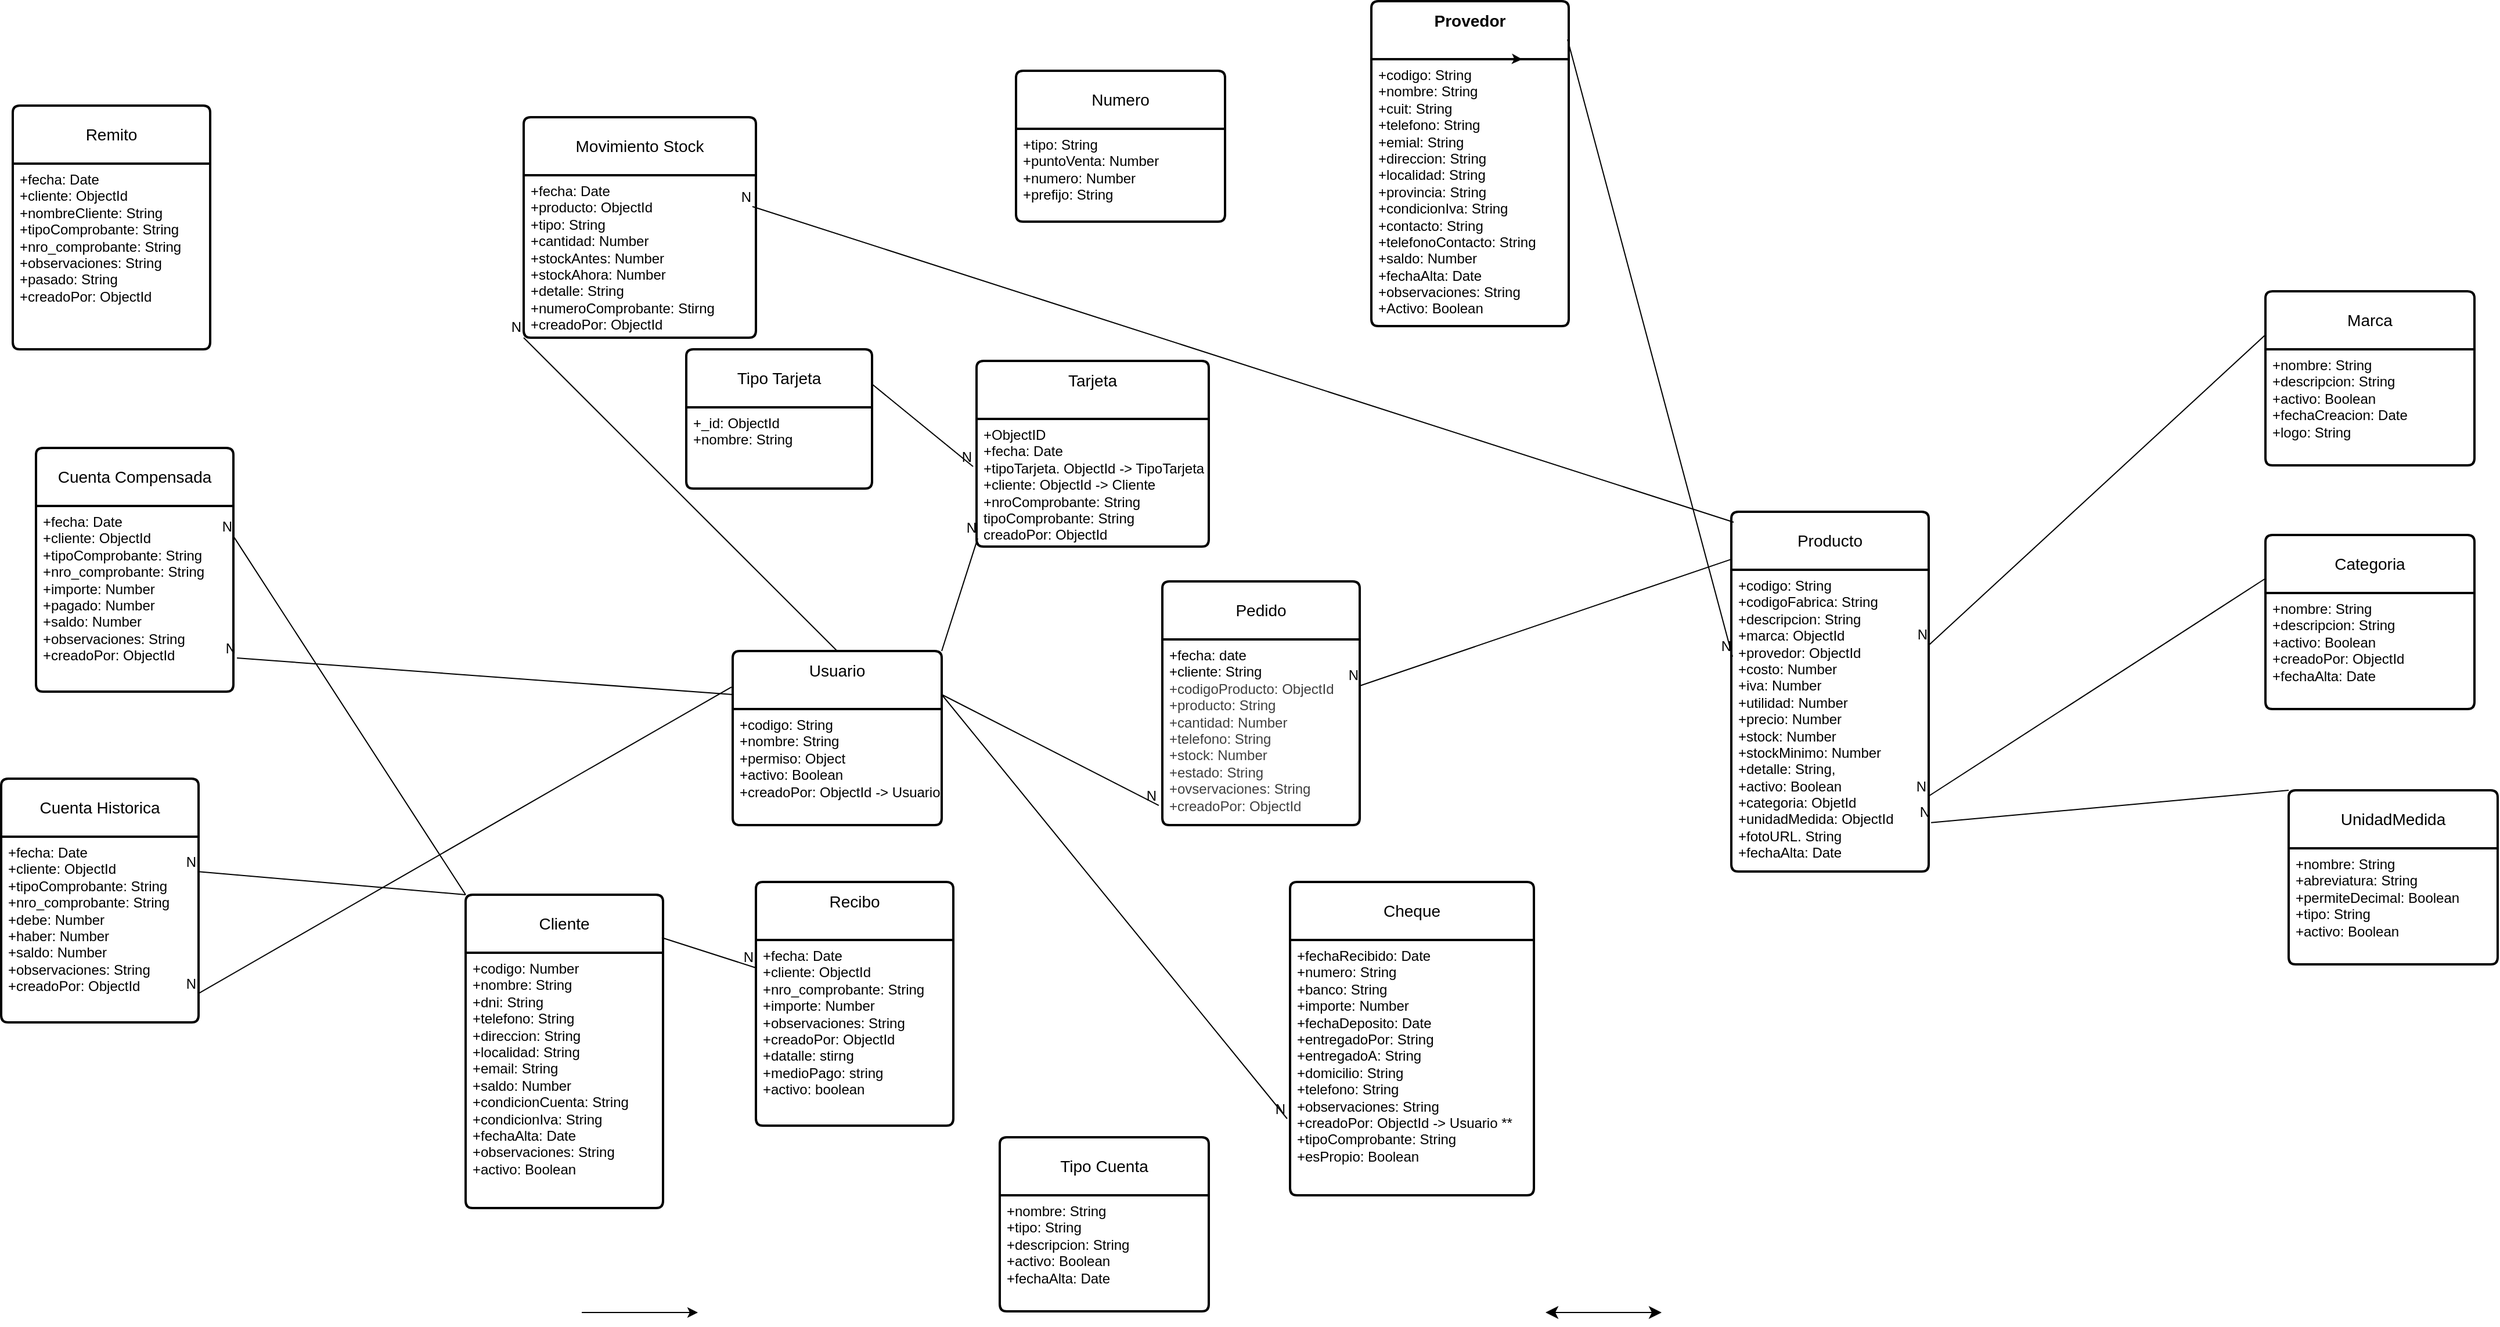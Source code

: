 <mxfile>
    <diagram id="AMF_PIOx8q4Wsd7yPMV6" name="Página-1">
        <mxGraphModel dx="1833" dy="599" grid="1" gridSize="10" guides="1" tooltips="1" connect="1" arrows="1" fold="1" page="1" pageScale="1" pageWidth="827" pageHeight="1169" math="0" shadow="0">
            <root>
                <mxCell id="0"/>
                <mxCell id="1" parent="0"/>
                <mxCell id="78" style="edgeStyle=none;html=1;" parent="1" source="46" target="45" edge="1">
                    <mxGeometry relative="1" as="geometry"/>
                </mxCell>
                <mxCell id="18" value="Tarjeta&lt;div&gt;&lt;br&gt;&lt;/div&gt;" style="swimlane;childLayout=stackLayout;horizontal=1;startSize=50;horizontalStack=0;rounded=1;fontSize=14;fontStyle=0;strokeWidth=2;resizeParent=0;resizeLast=1;shadow=0;dashed=0;align=center;arcSize=4;whiteSpace=wrap;html=1;" parent="1" vertex="1">
                    <mxGeometry x="290" y="350" width="200" height="160" as="geometry"/>
                </mxCell>
                <mxCell id="19" value="+ObjectID&lt;div&gt;+fecha: Date&lt;/div&gt;&lt;div&gt;+tipoTarjeta. ObjectId -&amp;gt; TipoTarjeta&lt;/div&gt;&lt;div&gt;+cliente: ObjectId -&amp;gt; Cliente&lt;/div&gt;&lt;div&gt;+nroComprobante: String&lt;/div&gt;&lt;div&gt;tipoComprobante: String&lt;/div&gt;&lt;div&gt;creadoPor: ObjectId&lt;/div&gt;" style="align=left;strokeColor=none;fillColor=none;spacingLeft=4;fontSize=12;verticalAlign=top;resizable=0;rotatable=0;part=1;html=1;" parent="18" vertex="1">
                    <mxGeometry y="50" width="200" height="110" as="geometry"/>
                </mxCell>
                <mxCell id="20" value="Tipo Tarjeta" style="swimlane;childLayout=stackLayout;horizontal=1;startSize=50;horizontalStack=0;rounded=1;fontSize=14;fontStyle=0;strokeWidth=2;resizeParent=0;resizeLast=1;shadow=0;dashed=0;align=center;arcSize=4;whiteSpace=wrap;html=1;" parent="1" vertex="1">
                    <mxGeometry x="40" y="340" width="160" height="120" as="geometry"/>
                </mxCell>
                <mxCell id="21" value="+_id: ObjectId&lt;div&gt;+nombre: String&lt;/div&gt;" style="align=left;strokeColor=none;fillColor=none;spacingLeft=4;fontSize=12;verticalAlign=top;resizable=0;rotatable=0;part=1;html=1;" parent="20" vertex="1">
                    <mxGeometry y="50" width="160" height="70" as="geometry"/>
                </mxCell>
                <mxCell id="26" value="" style="endArrow=none;html=1;rounded=0;entryX=-0.015;entryY=0.373;entryDx=0;entryDy=0;entryPerimeter=0;exitX=1;exitY=0.25;exitDx=0;exitDy=0;" parent="1" source="20" target="19" edge="1">
                    <mxGeometry relative="1" as="geometry">
                        <mxPoint x="190" y="179.5" as="sourcePoint"/>
                        <mxPoint x="350" y="179.5" as="targetPoint"/>
                    </mxGeometry>
                </mxCell>
                <mxCell id="27" value="N" style="resizable=0;html=1;whiteSpace=wrap;align=right;verticalAlign=bottom;" parent="26" connectable="0" vertex="1">
                    <mxGeometry x="1" relative="1" as="geometry"/>
                </mxCell>
                <mxCell id="29" value="Provedor&lt;div&gt;&lt;br&gt;&lt;/div&gt;" style="swimlane;childLayout=stackLayout;horizontal=1;startSize=50;horizontalStack=0;rounded=1;fontSize=14;fontStyle=1;strokeWidth=2;resizeParent=0;resizeLast=1;shadow=0;dashed=0;align=center;arcSize=4;whiteSpace=wrap;html=1;" parent="1" vertex="1">
                    <mxGeometry x="630" y="40" width="170" height="280" as="geometry"/>
                </mxCell>
                <mxCell id="30" value="+codigo: String&lt;div&gt;+nombre: String&lt;/div&gt;&lt;div&gt;+cuit: String&lt;/div&gt;&lt;div&gt;+telefono: String&lt;/div&gt;&lt;div&gt;+emial: String&lt;/div&gt;&lt;div&gt;+direccion: String&lt;/div&gt;&lt;div&gt;+localidad: String&lt;/div&gt;&lt;div&gt;+provincia: String&lt;/div&gt;&lt;div&gt;+condicionIva: String&lt;/div&gt;&lt;div&gt;+contacto: String&lt;/div&gt;&lt;div&gt;+telefonoContacto: String&lt;/div&gt;&lt;div&gt;+saldo: Number&lt;/div&gt;&lt;div&gt;+fechaAlta: Date&lt;/div&gt;&lt;div&gt;+observaciones: String&lt;/div&gt;&lt;div&gt;+Activo: Boolean&lt;/div&gt;" style="align=left;strokeColor=none;fillColor=none;spacingLeft=4;fontSize=12;verticalAlign=top;resizable=0;rotatable=0;part=1;html=1;" parent="29" vertex="1">
                    <mxGeometry y="50" width="170" height="230" as="geometry"/>
                </mxCell>
                <mxCell id="44" style="edgeStyle=none;html=1;exitX=0.75;exitY=0;exitDx=0;exitDy=0;entryX=0.765;entryY=0.179;entryDx=0;entryDy=0;entryPerimeter=0;" parent="29" source="30" target="29" edge="1">
                    <mxGeometry relative="1" as="geometry"/>
                </mxCell>
                <mxCell id="32" value="Usuario&lt;div&gt;&lt;br&gt;&lt;/div&gt;" style="swimlane;childLayout=stackLayout;horizontal=1;startSize=50;horizontalStack=0;rounded=1;fontSize=14;fontStyle=0;strokeWidth=2;resizeParent=0;resizeLast=1;shadow=0;dashed=0;align=center;arcSize=4;whiteSpace=wrap;html=1;" parent="1" vertex="1">
                    <mxGeometry x="80" y="600" width="180" height="150" as="geometry"/>
                </mxCell>
                <mxCell id="33" value="+codigo: String&lt;div&gt;+nombre: String&lt;/div&gt;&lt;div&gt;+permiso: Object&lt;/div&gt;&lt;div&gt;+activo: Boolean&lt;/div&gt;&lt;div&gt;+creadoPor: ObjectId -&amp;gt; Usuario&lt;/div&gt;&lt;div&gt;&lt;br&gt;&lt;/div&gt;" style="align=left;strokeColor=none;fillColor=none;spacingLeft=4;fontSize=12;verticalAlign=top;resizable=0;rotatable=0;part=1;html=1;" parent="32" vertex="1">
                    <mxGeometry y="50" width="180" height="100" as="geometry"/>
                </mxCell>
                <mxCell id="34" value="&lt;div&gt;UnidadMedida&lt;/div&gt;" style="swimlane;childLayout=stackLayout;horizontal=1;startSize=50;horizontalStack=0;rounded=1;fontSize=14;fontStyle=0;strokeWidth=2;resizeParent=0;resizeLast=1;shadow=0;dashed=0;align=center;arcSize=4;whiteSpace=wrap;html=1;" parent="1" vertex="1">
                    <mxGeometry x="1420" y="720" width="180" height="150" as="geometry"/>
                </mxCell>
                <mxCell id="35" value="&lt;div&gt;+nombre: String&lt;/div&gt;&lt;div&gt;+abreviatura: String&lt;/div&gt;&lt;div&gt;+permiteDecimal: Boolean&lt;/div&gt;&lt;div&gt;+tipo: String&lt;/div&gt;&lt;div&gt;+activo: Boolean&lt;/div&gt;&lt;div&gt;&lt;br&gt;&lt;/div&gt;" style="align=left;strokeColor=none;fillColor=none;spacingLeft=4;fontSize=12;verticalAlign=top;resizable=0;rotatable=0;part=1;html=1;" parent="34" vertex="1">
                    <mxGeometry y="50" width="180" height="100" as="geometry"/>
                </mxCell>
                <mxCell id="36" value="&lt;div&gt;Tipo Cuenta&lt;/div&gt;" style="swimlane;childLayout=stackLayout;horizontal=1;startSize=50;horizontalStack=0;rounded=1;fontSize=14;fontStyle=0;strokeWidth=2;resizeParent=0;resizeLast=1;shadow=0;dashed=0;align=center;arcSize=4;whiteSpace=wrap;html=1;" parent="1" vertex="1">
                    <mxGeometry x="310" y="1019" width="180" height="150" as="geometry"/>
                </mxCell>
                <mxCell id="37" value="&lt;div&gt;+nombre: String&lt;/div&gt;&lt;div&gt;+tipo: String&lt;/div&gt;&lt;div&gt;+descripcion: String&lt;/div&gt;&lt;div&gt;+activo: Boolean&lt;/div&gt;&lt;div&gt;&lt;span style=&quot;background-color: transparent;&quot;&gt;+fechaAlta: Date&lt;/span&gt;&lt;/div&gt;" style="align=left;strokeColor=none;fillColor=none;spacingLeft=4;fontSize=12;verticalAlign=top;resizable=0;rotatable=0;part=1;html=1;" parent="36" vertex="1">
                    <mxGeometry y="50" width="180" height="100" as="geometry"/>
                </mxCell>
                <mxCell id="38" value="&lt;div&gt;Producto&lt;/div&gt;" style="swimlane;childLayout=stackLayout;horizontal=1;startSize=50;horizontalStack=0;rounded=1;fontSize=14;fontStyle=0;strokeWidth=2;resizeParent=0;resizeLast=1;shadow=0;dashed=0;align=center;arcSize=4;whiteSpace=wrap;html=1;" parent="1" vertex="1">
                    <mxGeometry x="940" y="480" width="170" height="310" as="geometry"/>
                </mxCell>
                <mxCell id="39" value="+codigo: String&lt;div&gt;+codigoFabrica: String&lt;/div&gt;&lt;div&gt;+descripcion: String&lt;/div&gt;&lt;div&gt;+marca: ObjectId&lt;/div&gt;&lt;div&gt;+provedor: ObjectId&lt;/div&gt;&lt;div&gt;+costo: Number&lt;/div&gt;&lt;div&gt;+iva: Number&lt;/div&gt;&lt;div&gt;+utilidad: Number&lt;/div&gt;&lt;div&gt;+precio: Number&lt;/div&gt;&lt;div&gt;+stock: Number&lt;/div&gt;&lt;div&gt;+stockMinimo: Number&lt;/div&gt;&lt;div&gt;+detalle: String,&lt;/div&gt;&lt;div&gt;+activo: Boolean&lt;/div&gt;&lt;div&gt;+categoria: ObjetId&lt;/div&gt;&lt;div&gt;+unidadMedida: ObjectId&lt;/div&gt;&lt;div&gt;+fotoURL. String&lt;/div&gt;&lt;div&gt;+fechaAlta: Date&lt;/div&gt;" style="align=left;strokeColor=none;fillColor=none;spacingLeft=4;fontSize=12;verticalAlign=top;resizable=0;rotatable=0;part=1;html=1;" parent="38" vertex="1">
                    <mxGeometry y="50" width="170" height="260" as="geometry"/>
                </mxCell>
                <mxCell id="42" value="" style="endArrow=none;html=1;rounded=0;entryX=1.012;entryY=0.838;entryDx=0;entryDy=0;entryPerimeter=0;exitX=0;exitY=0;exitDx=0;exitDy=0;" parent="1" source="34" target="39" edge="1">
                    <mxGeometry relative="1" as="geometry">
                        <mxPoint x="210" y="560" as="sourcePoint"/>
                        <mxPoint x="257" y="561.5" as="targetPoint"/>
                    </mxGeometry>
                </mxCell>
                <mxCell id="43" value="N" style="resizable=0;html=1;whiteSpace=wrap;align=right;verticalAlign=bottom;" parent="42" connectable="0" vertex="1">
                    <mxGeometry x="1" relative="1" as="geometry"/>
                </mxCell>
                <mxCell id="45" value="&lt;div&gt;Pedido&lt;/div&gt;" style="swimlane;childLayout=stackLayout;horizontal=1;startSize=50;horizontalStack=0;rounded=1;fontSize=14;fontStyle=0;strokeWidth=2;resizeParent=0;resizeLast=1;shadow=0;dashed=0;align=center;arcSize=4;whiteSpace=wrap;html=1;" parent="1" vertex="1">
                    <mxGeometry x="450" y="540" width="170" height="210" as="geometry"/>
                </mxCell>
                <mxCell id="46" value="+fecha: date&lt;div&gt;+cliente: String&lt;/div&gt;&lt;div&gt;&lt;span style=&quot;color: rgb(63, 63, 63);&quot;&gt;+codigoProducto: ObjectId&lt;/span&gt;&lt;/div&gt;&lt;div&gt;&lt;span style=&quot;color: rgb(63, 63, 63);&quot;&gt;+producto: String&lt;/span&gt;&lt;span style=&quot;color: rgb(63, 63, 63);&quot;&gt;&lt;/span&gt;&lt;/div&gt;&lt;div&gt;&lt;span style=&quot;color: rgb(63, 63, 63);&quot;&gt;+cantidad: Number&lt;/span&gt;&lt;/div&gt;&lt;div&gt;&lt;span style=&quot;color: rgb(63, 63, 63);&quot;&gt;+telefono: String&lt;/span&gt;&lt;/div&gt;&lt;div&gt;&lt;span style=&quot;color: rgb(63, 63, 63);&quot;&gt;+stock: Number&lt;/span&gt;&lt;span style=&quot;color: rgb(63, 63, 63);&quot;&gt;&lt;/span&gt;&lt;/div&gt;&lt;div&gt;&lt;span style=&quot;color: rgb(63, 63, 63);&quot;&gt;+estado: String&lt;/span&gt;&lt;/div&gt;&lt;div&gt;&lt;span style=&quot;color: rgb(63, 63, 63);&quot;&gt;+ovservaciones: String&lt;/span&gt;&lt;span style=&quot;color: rgb(63, 63, 63);&quot;&gt;&lt;/span&gt;&lt;/div&gt;&lt;div&gt;&lt;span style=&quot;color: rgb(63, 63, 63);&quot;&gt;+creadoPor: ObjectId&lt;/span&gt;&lt;span style=&quot;color: rgb(63, 63, 63);&quot;&gt;&lt;/span&gt;&lt;/div&gt;" style="align=left;strokeColor=none;fillColor=none;spacingLeft=4;fontSize=12;verticalAlign=top;resizable=0;rotatable=0;part=1;html=1;" parent="45" vertex="1">
                    <mxGeometry y="50" width="170" height="160" as="geometry"/>
                </mxCell>
                <mxCell id="49" value="" style="endArrow=none;html=1;rounded=0;entryX=-0.018;entryY=0.894;entryDx=0;entryDy=0;entryPerimeter=0;exitX=1;exitY=0.25;exitDx=0;exitDy=0;" parent="1" source="32" target="46" edge="1">
                    <mxGeometry relative="1" as="geometry">
                        <mxPoint x="220" y="610" as="sourcePoint"/>
                        <mxPoint x="299" y="610" as="targetPoint"/>
                    </mxGeometry>
                </mxCell>
                <mxCell id="50" value="N" style="resizable=0;html=1;whiteSpace=wrap;align=right;verticalAlign=bottom;" parent="49" connectable="0" vertex="1">
                    <mxGeometry x="1" relative="1" as="geometry"/>
                </mxCell>
                <mxCell id="51" value="" style="endArrow=none;html=1;rounded=0;entryX=1;entryY=0.25;entryDx=0;entryDy=0;exitX=0;exitY=0.132;exitDx=0;exitDy=0;exitPerimeter=0;" parent="1" source="38" target="46" edge="1">
                    <mxGeometry relative="1" as="geometry">
                        <mxPoint x="1181.02" y="448.13" as="sourcePoint"/>
                        <mxPoint x="960" y="960" as="targetPoint"/>
                    </mxGeometry>
                </mxCell>
                <mxCell id="52" value="N" style="resizable=0;html=1;whiteSpace=wrap;align=right;verticalAlign=bottom;" parent="51" connectable="0" vertex="1">
                    <mxGeometry x="1" relative="1" as="geometry"/>
                </mxCell>
                <mxCell id="53" value="" style="endArrow=none;html=1;rounded=0;entryX=0.005;entryY=0.936;entryDx=0;entryDy=0;entryPerimeter=0;exitX=1;exitY=0;exitDx=0;exitDy=0;" parent="1" source="32" target="19" edge="1">
                    <mxGeometry relative="1" as="geometry">
                        <mxPoint x="230" y="780" as="sourcePoint"/>
                        <mxPoint x="469" y="845" as="targetPoint"/>
                    </mxGeometry>
                </mxCell>
                <mxCell id="54" value="N" style="resizable=0;html=1;whiteSpace=wrap;align=right;verticalAlign=bottom;" parent="53" connectable="0" vertex="1">
                    <mxGeometry x="1" relative="1" as="geometry"/>
                </mxCell>
                <mxCell id="55" value="&lt;div&gt;Numero&lt;/div&gt;" style="swimlane;childLayout=stackLayout;horizontal=1;startSize=50;horizontalStack=0;rounded=1;fontSize=14;fontStyle=0;strokeWidth=2;resizeParent=0;resizeLast=1;shadow=0;dashed=0;align=center;arcSize=4;whiteSpace=wrap;html=1;" parent="1" vertex="1">
                    <mxGeometry x="324" y="100" width="180" height="130" as="geometry"/>
                </mxCell>
                <mxCell id="56" value="&lt;div&gt;+tipo: String&lt;/div&gt;&lt;div&gt;+puntoVenta: Number&lt;/div&gt;&lt;div&gt;+numero: Number&lt;/div&gt;&lt;div&gt;+prefijo: String&lt;/div&gt;&lt;div&gt;&lt;span style=&quot;font-family: monospace; font-size: 0px;&quot;&gt;%3CmxGraphModel%3E%3Croot%3E%3CmxCell%20id%3D%220%22%2F%3E%3CmxCell%20id%3D%221%22%20parent%3D%220%22%2F%3E%3CmxCell%20id%3D%222%22%20value%3D%22Usuario%26lt%3Bdiv%26gt%3B%26lt%3Bbr%26gt%3B%26lt%3B%2Fdiv%26gt%3B%22%20style%3D%22swimlane%3BchildLayout%3DstackLayout%3Bhorizontal%3D1%3BstartSize%3D50%3BhorizontalStack%3D0%3Brounded%3D1%3BfontSize%3D14%3BfontStyle%3D0%3BstrokeWidth%3D2%3BresizeParent%3D0%3BresizeLast%3D1%3Bshadow%3D0%3Bdashed%3D0%3Balign%3Dcenter%3BarcSize%3D4%3BwhiteSpace%3Dwrap%3Bhtml%3D1%3B%22%20vertex%3D%221%22%20parent%3D%221%22%3E%3CmxGeometry%20x%3D%2280%22%20y%3D%22740%22%20width%3D%22180%22%20height%3D%22150%22%20as%3D%22geometry%22%2F%3E%3C%2FmxCell%3E%3CmxCell%20id%3D%223%22%20value%3D%22%2Bcodigo%3A%20String%26lt%3Bdiv%26gt%3B%2Bnombre%3A%20String%26lt%3B%2Fdiv%26gt%3B%26lt%3Bdiv%26gt%3B%2Bpermiso%3A%20Object%26lt%3B%2Fdiv%26gt%3B%26lt%3Bdiv%26gt%3B%2Bactivo%3A%20Boolean%26lt%3B%2Fdiv%26gt%3B%26lt%3Bdiv%26gt%3B%2BcreadoPor%3A%20ObjectId%20-%26amp%3Bgt%3B%20Usuario%26lt%3B%2Fdiv%26gt%3B%26lt%3Bdiv%26gt%3B%26lt%3Bbr%26gt%3B%26lt%3B%2Fdiv%26gt%3B%22%20style%3D%22align%3Dleft%3BstrokeColor%3Dnone%3BfillColor%3Dnone%3BspacingLeft%3D4%3BfontSize%3D12%3BverticalAlign%3Dtop%3Bresizable%3D0%3Brotatable%3D0%3Bpart%3D1%3Bhtml%3D1%3B%22%20vertex%3D%221%22%20parent%3D%222%22%3E%3CmxGeometry%20y%3D%2250%22%20width%3D%22180%22%20height%3D%22100%22%20as%3D%22geometry%22%2F%3E%3C%2FmxCell%3E%3C%2Froot%3E%3C%2FmxGraphModel%3E+&lt;/span&gt;&lt;span style=&quot;font-family: monospace; font-size: 0px; background-color: transparent;&quot;&gt;%3CmxGraphModel%3E%3Croot%3E%3CmxCell%20id%3D%220%22%2F%3E%3CmxCell%20id%3D%221%22%20parent%3D%220%22%2F%3E%3CmxCell%20id%3D%222%22%20value%3D%22Usuario%26lt%3Bdiv%26gt%3B%26lt%3Bbr%26gt%3B%26lt%3B%2Fdiv%26gt%3B%22%20style%3D%22swimlane%3BchildLayout%3DstackLayout%3Bhorizontal%3D1%3BstartSize%3D50%3BhorizontalStack%3D0%3Brounded%3D1%3BfontSize%3D14%3BfontStyle%3D0%3BstrokeWidth%3D2%3BresizeParent%3D0%3BresizeLast%3D1%3Bshadow%3D0%3Bdashed%3D0%3Balign%3Dcenter%3BarcSize%3D4%3BwhiteSpace%3Dwrap%3Bhtml%3D1%3B%22%20vertex%3D%221%22%20parent%3D%221%22%3E%3CmxGeometry%20x%3D%2280%22%20y%3D%22740%22%20width%3D%22180%22%20height%3D%22150%22%20as%3D%22geometry%22%2F%3E%3C%2FmxCell%3E%3CmxCell%20id%3D%223%22%20value%3D%22%2Bcodigo%3A%20String%26lt%3Bdiv%26gt%3B%2Bnombre%3A%20String%26lt%3B%2Fdiv%26gt%3B%26lt%3Bdiv%26gt%3B%2Bpermiso%3A%20Object%26lt%3B%2Fdiv%26gt%3B%26lt%3Bdiv%26gt%3B%2Bactivo%3A%20Boolean%26lt%3B%2Fdiv%26gt%3B%26lt%3Bdiv%26gt%3B%2BcreadoPor%3A%20ObjectId%20-%26amp%3Bgt%3B%20Usuario%26lt%3B%2Fdiv%26gt%3B%26lt%3Bdiv%26gt%3B%26lt%3Bbr%26gt%3B%26lt%3B%2Fdiv%26gt%3B%22%20style%3D%22align%3Dleft%3BstrokeColor%3Dnone%3BfillColor%3Dnone%3BspacingLeft%3D4%3BfontSize%3D12%3BverticalAlign%3Dtop%3Bresizable%3D0%3Brotatable%3D0%3Bpart%3D1%3Bhtml%3D1%3B%22%20vertex%3D%221%22%20parent%3D%222%22%3E%3CmxGeometry%20y%3D%2250%22%20width%3D%22180%22%20height%3D%22100%22%20as%3D%22geometry%22%2F%3E%3C%2FmxCell%3E%3C%2Froot%3E%3C%2FmxGraphModel%3E&lt;/span&gt;&lt;/div&gt;" style="align=left;strokeColor=none;fillColor=none;spacingLeft=4;fontSize=12;verticalAlign=top;resizable=0;rotatable=0;part=1;html=1;" parent="55" vertex="1">
                    <mxGeometry y="50" width="180" height="80" as="geometry"/>
                </mxCell>
                <mxCell id="57" value="" style="edgeStyle=none;orthogonalLoop=1;jettySize=auto;html=1;" parent="1" edge="1">
                    <mxGeometry width="100" relative="1" as="geometry">
                        <mxPoint x="-50" y="1170" as="sourcePoint"/>
                        <mxPoint x="50" y="1170" as="targetPoint"/>
                        <Array as="points"/>
                    </mxGeometry>
                </mxCell>
                <mxCell id="58" value="" style="edgeStyle=none;orthogonalLoop=1;jettySize=auto;html=1;endArrow=classic;startArrow=classic;endSize=8;startSize=8;" parent="1" edge="1">
                    <mxGeometry width="100" relative="1" as="geometry">
                        <mxPoint x="780" y="1170" as="sourcePoint"/>
                        <mxPoint x="880" y="1170" as="targetPoint"/>
                        <Array as="points"/>
                    </mxGeometry>
                </mxCell>
                <mxCell id="59" value="&lt;div&gt;Movimiento Stock&lt;/div&gt;" style="swimlane;childLayout=stackLayout;horizontal=1;startSize=50;horizontalStack=0;rounded=1;fontSize=14;fontStyle=0;strokeWidth=2;resizeParent=0;resizeLast=1;shadow=0;dashed=0;align=center;arcSize=4;whiteSpace=wrap;html=1;" parent="1" vertex="1">
                    <mxGeometry x="-100" y="140" width="200" height="190" as="geometry"/>
                </mxCell>
                <mxCell id="60" value="+fecha: Date&lt;div&gt;+producto: ObjectId&lt;/div&gt;&lt;div&gt;+tipo: String&lt;/div&gt;&lt;div&gt;+cantidad: Number&lt;/div&gt;&lt;div&gt;+stockAntes: Number&lt;/div&gt;&lt;div&gt;+stockAhora: Number&lt;/div&gt;&lt;div&gt;+detalle: String&lt;/div&gt;&lt;div&gt;+numeroComprobante: Stirng&lt;/div&gt;&lt;div&gt;+creadoPor: ObjectId&lt;/div&gt;" style="align=left;strokeColor=none;fillColor=none;spacingLeft=4;fontSize=12;verticalAlign=top;resizable=0;rotatable=0;part=1;html=1;" parent="59" vertex="1">
                    <mxGeometry y="50" width="200" height="140" as="geometry"/>
                </mxCell>
                <mxCell id="61" value="" style="endArrow=none;html=1;rounded=0;entryX=0.985;entryY=0.193;entryDx=0;entryDy=0;entryPerimeter=0;exitX=0.012;exitY=0.029;exitDx=0;exitDy=0;exitPerimeter=0;" parent="1" source="38" target="60" edge="1">
                    <mxGeometry relative="1" as="geometry">
                        <mxPoint x="1180" y="450" as="sourcePoint"/>
                        <mxPoint x="1030" y="380" as="targetPoint"/>
                    </mxGeometry>
                </mxCell>
                <mxCell id="62" value="N" style="resizable=0;html=1;whiteSpace=wrap;align=right;verticalAlign=bottom;" parent="61" connectable="0" vertex="1">
                    <mxGeometry x="1" relative="1" as="geometry"/>
                </mxCell>
                <mxCell id="63" value="" style="endArrow=none;html=1;rounded=0;entryX=0;entryY=1;entryDx=0;entryDy=0;exitX=0.5;exitY=0;exitDx=0;exitDy=0;" parent="1" source="32" target="60" edge="1">
                    <mxGeometry relative="1" as="geometry">
                        <mxPoint x="230" y="770" as="sourcePoint"/>
                        <mxPoint x="487" y="586" as="targetPoint"/>
                    </mxGeometry>
                </mxCell>
                <mxCell id="64" value="N" style="resizable=0;html=1;whiteSpace=wrap;align=right;verticalAlign=bottom;" parent="63" connectable="0" vertex="1">
                    <mxGeometry x="1" relative="1" as="geometry"/>
                </mxCell>
                <mxCell id="65" value="&lt;div&gt;Marca&lt;/div&gt;" style="swimlane;childLayout=stackLayout;horizontal=1;startSize=50;horizontalStack=0;rounded=1;fontSize=14;fontStyle=0;strokeWidth=2;resizeParent=0;resizeLast=1;shadow=0;dashed=0;align=center;arcSize=4;whiteSpace=wrap;html=1;" parent="1" vertex="1">
                    <mxGeometry x="1400" y="290" width="180" height="150" as="geometry"/>
                </mxCell>
                <mxCell id="66" value="+nombre: String&lt;div&gt;+descripcion: String&lt;/div&gt;&lt;div&gt;+activo: Boolean&lt;/div&gt;&lt;div&gt;+fechaCreacion: Date&lt;/div&gt;&lt;div&gt;+logo: String&lt;/div&gt;" style="align=left;strokeColor=none;fillColor=none;spacingLeft=4;fontSize=12;verticalAlign=top;resizable=0;rotatable=0;part=1;html=1;" parent="65" vertex="1">
                    <mxGeometry y="50" width="180" height="100" as="geometry"/>
                </mxCell>
                <mxCell id="67" value="" style="endArrow=none;html=1;rounded=0;entryX=1;entryY=0.25;entryDx=0;entryDy=0;exitX=0;exitY=0.25;exitDx=0;exitDy=0;" parent="1" source="65" target="39" edge="1">
                    <mxGeometry relative="1" as="geometry">
                        <mxPoint x="1070" y="385" as="sourcePoint"/>
                        <mxPoint x="1169" y="240" as="targetPoint"/>
                    </mxGeometry>
                </mxCell>
                <mxCell id="68" value="N" style="resizable=0;html=1;whiteSpace=wrap;align=right;verticalAlign=bottom;" parent="67" connectable="0" vertex="1">
                    <mxGeometry x="1" relative="1" as="geometry"/>
                </mxCell>
                <mxCell id="69" value="" style="endArrow=none;html=1;rounded=0;entryX=0.006;entryY=0.288;entryDx=0;entryDy=0;entryPerimeter=0;exitX=0.994;exitY=0.118;exitDx=0;exitDy=0;exitPerimeter=0;" parent="1" source="29" target="39" edge="1">
                    <mxGeometry relative="1" as="geometry">
                        <mxPoint x="900" y="170" as="sourcePoint"/>
                        <mxPoint x="979" y="553" as="targetPoint"/>
                    </mxGeometry>
                </mxCell>
                <mxCell id="70" value="N" style="resizable=0;html=1;whiteSpace=wrap;align=right;verticalAlign=bottom;" parent="69" connectable="0" vertex="1">
                    <mxGeometry x="1" relative="1" as="geometry"/>
                </mxCell>
                <mxCell id="71" value="Cuenta Historica" style="swimlane;childLayout=stackLayout;horizontal=1;startSize=50;horizontalStack=0;rounded=1;fontSize=14;fontStyle=0;strokeWidth=2;resizeParent=0;resizeLast=1;shadow=0;dashed=0;align=center;arcSize=4;whiteSpace=wrap;html=1;" parent="1" vertex="1">
                    <mxGeometry x="-550" y="710" width="170" height="210" as="geometry"/>
                </mxCell>
                <mxCell id="72" value="+fecha: Date&lt;div&gt;+cliente: ObjectId&lt;/div&gt;&lt;div&gt;+tipoComprobante: String&lt;/div&gt;&lt;div&gt;+nro_comprobante: String&lt;/div&gt;&lt;div&gt;+debe: Number&lt;/div&gt;&lt;div&gt;+haber: Number&lt;/div&gt;&lt;div&gt;+saldo: Number&lt;/div&gt;&lt;div&gt;+observaciones: String&lt;/div&gt;&lt;div&gt;+creadoPor: ObjectId&lt;/div&gt;" style="align=left;strokeColor=none;fillColor=none;spacingLeft=4;fontSize=12;verticalAlign=top;resizable=0;rotatable=0;part=1;html=1;" parent="71" vertex="1">
                    <mxGeometry y="50" width="170" height="160" as="geometry"/>
                </mxCell>
                <mxCell id="73" value="" style="endArrow=none;html=1;rounded=0;entryX=1;entryY=0.844;entryDx=0;entryDy=0;entryPerimeter=0;exitX=-0.006;exitY=0.207;exitDx=0;exitDy=0;exitPerimeter=0;" parent="1" source="32" target="72" edge="1">
                    <mxGeometry relative="1" as="geometry">
                        <mxPoint x="330" y="930" as="sourcePoint"/>
                        <mxPoint x="647" y="920" as="targetPoint"/>
                    </mxGeometry>
                </mxCell>
                <mxCell id="74" value="N" style="resizable=0;html=1;whiteSpace=wrap;align=right;verticalAlign=bottom;" parent="73" connectable="0" vertex="1">
                    <mxGeometry x="1" relative="1" as="geometry"/>
                </mxCell>
                <mxCell id="75" value="Cuenta Compensada" style="swimlane;childLayout=stackLayout;horizontal=1;startSize=50;horizontalStack=0;rounded=1;fontSize=14;fontStyle=0;strokeWidth=2;resizeParent=0;resizeLast=1;shadow=0;dashed=0;align=center;arcSize=4;whiteSpace=wrap;html=1;" parent="1" vertex="1">
                    <mxGeometry x="-520" y="425" width="170" height="210" as="geometry"/>
                </mxCell>
                <mxCell id="76" value="+fecha: Date&lt;div&gt;+cliente: ObjectId&lt;/div&gt;&lt;div&gt;+tipoComprobante: String&lt;/div&gt;&lt;div&gt;+nro_comprobante: String&lt;/div&gt;&lt;div&gt;+importe: Number&lt;/div&gt;&lt;div&gt;+pagado: Number&lt;/div&gt;&lt;div&gt;+saldo: Number&lt;/div&gt;&lt;div&gt;+observaciones: String&lt;/div&gt;&lt;div&gt;+creadoPor: ObjectId&lt;/div&gt;" style="align=left;strokeColor=none;fillColor=none;spacingLeft=4;fontSize=12;verticalAlign=top;resizable=0;rotatable=0;part=1;html=1;" parent="75" vertex="1">
                    <mxGeometry y="50" width="170" height="160" as="geometry"/>
                </mxCell>
                <mxCell id="80" value="" style="endArrow=none;html=1;rounded=0;entryX=1.018;entryY=0.819;entryDx=0;entryDy=0;entryPerimeter=0;exitX=0;exitY=0.25;exitDx=0;exitDy=0;" parent="1" source="32" target="76" edge="1">
                    <mxGeometry relative="1" as="geometry">
                        <mxPoint x="260" y="790" as="sourcePoint"/>
                        <mxPoint x="717" y="845" as="targetPoint"/>
                    </mxGeometry>
                </mxCell>
                <mxCell id="81" value="N" style="resizable=0;html=1;whiteSpace=wrap;align=right;verticalAlign=bottom;" parent="80" connectable="0" vertex="1">
                    <mxGeometry x="1" relative="1" as="geometry"/>
                </mxCell>
                <mxCell id="82" value="&lt;div&gt;Cliente&lt;/div&gt;" style="swimlane;childLayout=stackLayout;horizontal=1;startSize=50;horizontalStack=0;rounded=1;fontSize=14;fontStyle=0;strokeWidth=2;resizeParent=0;resizeLast=1;shadow=0;dashed=0;align=center;arcSize=4;whiteSpace=wrap;html=1;" parent="1" vertex="1">
                    <mxGeometry x="-150" y="810" width="170" height="270" as="geometry"/>
                </mxCell>
                <mxCell id="83" value="+codigo: Number&lt;div&gt;+nombre: String&lt;/div&gt;&lt;div&gt;+dni: String&lt;/div&gt;&lt;div&gt;+telefono: String&lt;/div&gt;&lt;div&gt;+direccion: String&lt;/div&gt;&lt;div&gt;+localidad: String&lt;/div&gt;&lt;div&gt;+email: String&lt;/div&gt;&lt;div&gt;+saldo: Number&lt;/div&gt;&lt;div&gt;+condicionCuenta: String&lt;/div&gt;&lt;div&gt;+condicionIva: String&lt;/div&gt;&lt;div&gt;+fechaAlta: Date&lt;/div&gt;&lt;div&gt;+observaciones: String&lt;/div&gt;&lt;div&gt;+activo: Boolean&lt;/div&gt;" style="align=left;strokeColor=none;fillColor=none;spacingLeft=4;fontSize=12;verticalAlign=top;resizable=0;rotatable=0;part=1;html=1;" parent="82" vertex="1">
                    <mxGeometry y="50" width="170" height="220" as="geometry"/>
                </mxCell>
                <mxCell id="85" value="&lt;div&gt;Cheque&lt;/div&gt;" style="swimlane;childLayout=stackLayout;horizontal=1;startSize=50;horizontalStack=0;rounded=1;fontSize=14;fontStyle=0;strokeWidth=2;resizeParent=0;resizeLast=1;shadow=0;dashed=0;align=center;arcSize=4;whiteSpace=wrap;html=1;" parent="1" vertex="1">
                    <mxGeometry x="560" y="799" width="210" height="270" as="geometry"/>
                </mxCell>
                <mxCell id="86" value="+fechaRecibido: Date&lt;div&gt;+numero: String&lt;/div&gt;&lt;div&gt;+banco: String&lt;/div&gt;&lt;div&gt;+importe: Number&lt;/div&gt;&lt;div&gt;+fechaDeposito: Date&lt;/div&gt;&lt;div&gt;+entregadoPor: String&lt;/div&gt;&lt;div&gt;+entregadoA: String&lt;/div&gt;&lt;div&gt;+domicilio: String&lt;/div&gt;&lt;div&gt;+telefono: String&lt;/div&gt;&lt;div&gt;+observaciones: String&lt;/div&gt;&lt;div&gt;+creadoPor: ObjectId -&amp;gt; Usuario **&lt;/div&gt;&lt;div&gt;+tipoComprobante: String&lt;/div&gt;&lt;div&gt;+esPropio: Boolean&lt;/div&gt;" style="align=left;strokeColor=none;fillColor=none;spacingLeft=4;fontSize=12;verticalAlign=top;resizable=0;rotatable=0;part=1;html=1;" parent="85" vertex="1">
                    <mxGeometry y="50" width="210" height="220" as="geometry"/>
                </mxCell>
                <mxCell id="87" value="&lt;div&gt;Categoria&lt;/div&gt;" style="swimlane;childLayout=stackLayout;horizontal=1;startSize=50;horizontalStack=0;rounded=1;fontSize=14;fontStyle=0;strokeWidth=2;resizeParent=0;resizeLast=1;shadow=0;dashed=0;align=center;arcSize=4;whiteSpace=wrap;html=1;" parent="1" vertex="1">
                    <mxGeometry x="1400" y="500" width="180" height="150" as="geometry"/>
                </mxCell>
                <mxCell id="88" value="+nombre: String&lt;div&gt;+descripcion: String&lt;/div&gt;&lt;div&gt;+activo: Boolean&lt;/div&gt;&lt;div&gt;+creadoPor: ObjectId&lt;/div&gt;&lt;div&gt;+fechaAlta: Date&lt;/div&gt;" style="align=left;strokeColor=none;fillColor=none;spacingLeft=4;fontSize=12;verticalAlign=top;resizable=0;rotatable=0;part=1;html=1;" parent="87" vertex="1">
                    <mxGeometry y="50" width="180" height="100" as="geometry"/>
                </mxCell>
                <mxCell id="89" value="" style="endArrow=none;html=1;rounded=0;entryX=1;entryY=0.188;entryDx=0;entryDy=0;entryPerimeter=0;exitX=0;exitY=0;exitDx=0;exitDy=0;" parent="1" source="82" target="72" edge="1">
                    <mxGeometry relative="1" as="geometry">
                        <mxPoint y="633" as="sourcePoint"/>
                        <mxPoint x="120" y="1069" as="targetPoint"/>
                    </mxGeometry>
                </mxCell>
                <mxCell id="90" value="N" style="resizable=0;html=1;whiteSpace=wrap;align=right;verticalAlign=bottom;" parent="89" connectable="0" vertex="1">
                    <mxGeometry x="1" relative="1" as="geometry"/>
                </mxCell>
                <mxCell id="91" value="" style="endArrow=none;html=1;rounded=0;entryX=1;entryY=0.163;entryDx=0;entryDy=0;entryPerimeter=0;exitX=0;exitY=0;exitDx=0;exitDy=0;" parent="1" source="82" target="76" edge="1">
                    <mxGeometry relative="1" as="geometry">
                        <mxPoint x="-120" y="755" as="sourcePoint"/>
                        <mxPoint x="181" y="890" as="targetPoint"/>
                    </mxGeometry>
                </mxCell>
                <mxCell id="92" value="N" style="resizable=0;html=1;whiteSpace=wrap;align=right;verticalAlign=bottom;" parent="91" connectable="0" vertex="1">
                    <mxGeometry x="1" relative="1" as="geometry"/>
                </mxCell>
                <mxCell id="93" value="" style="endArrow=none;html=1;rounded=0;entryX=-0.012;entryY=0.7;entryDx=0;entryDy=0;entryPerimeter=0;exitX=1;exitY=0.25;exitDx=0;exitDy=0;" parent="1" source="32" target="86" edge="1">
                    <mxGeometry relative="1" as="geometry">
                        <mxPoint x="280" y="680" as="sourcePoint"/>
                        <mxPoint x="467" y="775" as="targetPoint"/>
                    </mxGeometry>
                </mxCell>
                <mxCell id="94" value="N" style="resizable=0;html=1;whiteSpace=wrap;align=right;verticalAlign=bottom;" parent="93" connectable="0" vertex="1">
                    <mxGeometry x="1" relative="1" as="geometry"/>
                </mxCell>
                <mxCell id="95" value="" style="endArrow=none;html=1;rounded=0;entryX=1;entryY=0.75;entryDx=0;entryDy=0;exitX=0;exitY=0.25;exitDx=0;exitDy=0;" parent="1" source="87" target="39" edge="1">
                    <mxGeometry relative="1" as="geometry">
                        <mxPoint x="1440" y="420" as="sourcePoint"/>
                        <mxPoint x="1150" y="687" as="targetPoint"/>
                    </mxGeometry>
                </mxCell>
                <mxCell id="96" value="N" style="resizable=0;html=1;whiteSpace=wrap;align=right;verticalAlign=bottom;" parent="95" connectable="0" vertex="1">
                    <mxGeometry x="1" relative="1" as="geometry"/>
                </mxCell>
                <mxCell id="97" value="Recibo&lt;div&gt;&lt;br&gt;&lt;/div&gt;" style="swimlane;childLayout=stackLayout;horizontal=1;startSize=50;horizontalStack=0;rounded=1;fontSize=14;fontStyle=0;strokeWidth=2;resizeParent=0;resizeLast=1;shadow=0;dashed=0;align=center;arcSize=4;whiteSpace=wrap;html=1;" parent="1" vertex="1">
                    <mxGeometry x="100" y="799" width="170" height="210" as="geometry"/>
                </mxCell>
                <mxCell id="98" value="+fecha: Date&lt;div&gt;+cliente: ObjectId&lt;/div&gt;&lt;div&gt;+nro_comprobante: String&lt;/div&gt;&lt;div&gt;+importe: Number&lt;/div&gt;&lt;div&gt;+observaciones: String&lt;/div&gt;&lt;div&gt;+creadoPor: ObjectId&lt;/div&gt;&lt;div&gt;+datalle: stirng&lt;/div&gt;&lt;div&gt;+medioPago: string&lt;/div&gt;&lt;div&gt;+activo: boolean&lt;/div&gt;" style="align=left;strokeColor=none;fillColor=none;spacingLeft=4;fontSize=12;verticalAlign=top;resizable=0;rotatable=0;part=1;html=1;" parent="97" vertex="1">
                    <mxGeometry y="50" width="170" height="160" as="geometry"/>
                </mxCell>
                <mxCell id="99" value="" style="endArrow=none;html=1;rounded=0;entryX=0;entryY=0.15;entryDx=0;entryDy=0;entryPerimeter=0;exitX=0.994;exitY=0.137;exitDx=0;exitDy=0;exitPerimeter=0;" parent="1" source="82" target="98" edge="1">
                    <mxGeometry relative="1" as="geometry">
                        <mxPoint x="-20" y="775" as="sourcePoint"/>
                        <mxPoint x="167" y="870" as="targetPoint"/>
                    </mxGeometry>
                </mxCell>
                <mxCell id="100" value="N" style="resizable=0;html=1;whiteSpace=wrap;align=right;verticalAlign=bottom;" parent="99" connectable="0" vertex="1">
                    <mxGeometry x="1" relative="1" as="geometry"/>
                </mxCell>
                <mxCell id="101" value="Remito" style="swimlane;childLayout=stackLayout;horizontal=1;startSize=50;horizontalStack=0;rounded=1;fontSize=14;fontStyle=0;strokeWidth=2;resizeParent=0;resizeLast=1;shadow=0;dashed=0;align=center;arcSize=4;whiteSpace=wrap;html=1;" vertex="1" parent="1">
                    <mxGeometry x="-540" y="130" width="170" height="210" as="geometry"/>
                </mxCell>
                <mxCell id="102" value="+fecha: Date&lt;div&gt;+cliente: ObjectId&lt;/div&gt;&lt;div&gt;+nombreCliente: String&lt;/div&gt;&lt;div&gt;+tipoComprobante: String&lt;/div&gt;&lt;div&gt;+nro_comprobante: String&lt;/div&gt;&lt;div&gt;+observaciones: String&lt;/div&gt;&lt;div&gt;+pasado: String&lt;/div&gt;&lt;div&gt;+creadoPor: ObjectId&lt;/div&gt;" style="align=left;strokeColor=none;fillColor=none;spacingLeft=4;fontSize=12;verticalAlign=top;resizable=0;rotatable=0;part=1;html=1;" vertex="1" parent="101">
                    <mxGeometry y="50" width="170" height="160" as="geometry"/>
                </mxCell>
            </root>
        </mxGraphModel>
    </diagram>
</mxfile>